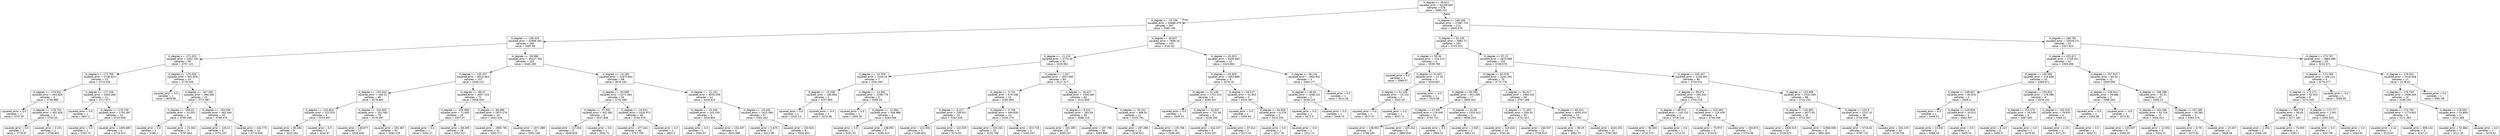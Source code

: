 digraph Tree {
node [shape=box, fontname="helvetica"] ;
edge [fontname="helvetica"] ;
0 [label="H_degree <= 49.612\nsquared_error = 62209.005\nsamples = 578\nvalue = 3485.231"] ;
1 [label="H_degree <= -15.706\nsquared_error = 54486.479\nsamples = 367\nvalue = 3395.746"] ;
0 -> 1 [labeldistance=2.5, labelangle=45, headlabel="True"] ;
2 [label="H_degree <= -156.316\nsquared_error = 42956.491\nsamples = 264\nvalue = 3487.09"] ;
1 -> 2 ;
3 [label="H_degree <= -171.025\nsquared_error = 1932.292\nsamples = 39\nvalue = 3757.121"] ;
2 -> 3 ;
4 [label="H_degree <= -177.756\nsquared_error = 1706.623\nsamples = 15\nvalue = 3723.155"] ;
3 -> 4 ;
5 [label="H_degree <= -179.501\nsquared_error = 643.828\nsamples = 4\nvalue = 3739.888"] ;
4 -> 5 ;
6 [label="squared_error = 0.0\nsamples = 1\nvalue = 3707.87"] ;
5 -> 6 ;
7 [label="H_degree <= -178.753\nsquared_error = 402.828\nsamples = 3\nvalue = 3750.56"] ;
5 -> 7 ;
8 [label="squared_error = 0.0\nsamples = 1\nvalue = 3778.87"] ;
7 -> 8 ;
9 [label="squared_error = 3.151\nsamples = 2\nvalue = 3736.405"] ;
7 -> 9 ;
10 [label="H_degree <= -177.258\nsquared_error = 1954.268\nsamples = 11\nvalue = 3717.071"] ;
4 -> 10 ;
11 [label="squared_error = 0.0\nsamples = 1\nvalue = 3657.2"] ;
10 -> 11 ;
12 [label="H_degree <= -176.759\nsquared_error = 1755.397\nsamples = 10\nvalue = 3723.058"] ;
10 -> 12 ;
13 [label="squared_error = 0.0\nsamples = 1\nvalue = 3783.75"] ;
12 -> 13 ;
14 [label="squared_error = 1495.685\nsamples = 9\nvalue = 3716.314"] ;
12 -> 14 ;
15 [label="H_degree <= -170.028\nsquared_error = 901.676\nsamples = 24\nvalue = 3778.349"] ;
3 -> 15 ;
16 [label="squared_error = 0.0\nsamples = 1\nvalue = 3878.66"] ;
15 -> 16 ;
17 [label="H_degree <= -167.285\nsquared_error = 484.365\nsamples = 23\nvalue = 3773.987"] ;
15 -> 17 ;
18 [label="H_degree <= -169.03\nsquared_error = 33.552\nsamples = 4\nvalue = 3795.408"] ;
17 -> 18 ;
19 [label="squared_error = 0.0\nsamples = 1\nvalue = 3788.1"] ;
18 -> 19 ;
20 [label="squared_error = 21.002\nsamples = 3\nvalue = 3797.843"] ;
18 -> 20 ;
21 [label="H_degree <= -163.296\nsquared_error = 462.344\nsamples = 19\nvalue = 3769.478"] ;
17 -> 21 ;
22 [label="squared_error = 126.12\nsamples = 6\nvalue = 3753.337"] ;
21 -> 22 ;
23 [label="squared_error = 441.775\nsamples = 13\nvalue = 3776.928"] ;
21 -> 23 ;
24 [label="H_degree <= -59.086\nsquared_error = 35237.766\nsamples = 225\nvalue = 3440.285"] ;
2 -> 24 ;
25 [label="H_degree <= -105.457\nsquared_error = 6014.563\nsamples = 157\nvalue = 3338.122"] ;
24 -> 25 ;
26 [label="H_degree <= -153.324\nsquared_error = 446.31\nsamples = 85\nvalue = 3278.892"] ;
25 -> 26 ;
27 [label="H_degree <= -153.823\nsquared_error = 222.915\nsamples = 6\nvalue = 3315.697"] ;
26 -> 27 ;
28 [label="squared_error = 90.284\nsamples = 5\nvalue = 3310.262"] ;
27 -> 28 ;
29 [label="squared_error = 0.0\nsamples = 1\nvalue = 3342.87"] ;
27 -> 29 ;
30 [label="H_degree <= -142.853\nsquared_error = 352.582\nsamples = 79\nvalue = 3276.097"] ;
26 -> 30 ;
31 [label="squared_error = 138.877\nsamples = 17\nvalue = 3250.449"] ;
30 -> 31 ;
32 [label="squared_error = 181.367\nsamples = 62\nvalue = 3283.129"] ;
30 -> 32 ;
33 [label="H_degree <= -86.51\nsquared_error = 3557.143\nsamples = 72\nvalue = 3408.046"] ;
25 -> 33 ;
34 [label="H_degree <= -104.958\nsquared_error = 71.805\nsamples = 29\nvalue = 3357.07"] ;
33 -> 34 ;
35 [label="squared_error = 0.0\nsamples = 1\nvalue = 3344.27"] ;
34 -> 35 ;
36 [label="squared_error = 68.309\nsamples = 28\nvalue = 3357.527"] ;
34 -> 36 ;
37 [label="H_degree <= -66.066\nsquared_error = 2973.276\nsamples = 43\nvalue = 3442.426"] ;
33 -> 37 ;
38 [label="squared_error = 2065.781\nsamples = 31\nvalue = 3462.271"] ;
37 -> 38 ;
39 [label="squared_error = 1671.889\nsamples = 12\nvalue = 3391.158"] ;
37 -> 39 ;
40 [label="H_degree <= -24.183\nsquared_error = 22973.842\nsamples = 68\nvalue = 3676.161"] ;
24 -> 40 ;
41 [label="H_degree <= -55.596\nsquared_error = 5271.464\nsamples = 54\nvalue = 3743.399"] ;
40 -> 41 ;
42 [label="H_degree <= -57.091\nsquared_error = 402.062\nsamples = 5\nvalue = 3537.846"] ;
41 -> 42 ;
43 [label="squared_error = 117.004\nsamples = 4\nvalue = 3546.628"] ;
42 -> 43 ;
44 [label="squared_error = 0.0\nsamples = 1\nvalue = 3502.72"] ;
42 -> 44 ;
45 [label="H_degree <= -24.931\nsquared_error = 1016.973\nsamples = 49\nvalue = 3764.374"] ;
41 -> 45 ;
46 [label="squared_error = 477.441\nsamples = 48\nvalue = 3767.756"] ;
45 -> 46 ;
47 [label="squared_error = 0.0\nsamples = 1\nvalue = 3602.0"] ;
45 -> 47 ;
48 [label="H_degree <= -21.191\nsquared_error = 6555.099\nsamples = 14\nvalue = 3416.813"] ;
40 -> 48 ;
49 [label="H_degree <= -23.435\nsquared_error = 241.159\nsamples = 5\nvalue = 3516.804"] ;
48 -> 49 ;
50 [label="squared_error = 0.0\nsamples = 1\nvalue = 3491.67"] ;
49 -> 50 ;
51 [label="squared_error = 104.037\nsamples = 4\nvalue = 3523.088"] ;
49 -> 51 ;
52 [label="H_degree <= -19.446\nsquared_error = 1422.399\nsamples = 9\nvalue = 3361.262"] ;
48 -> 52 ;
53 [label="squared_error = 5.679\nsamples = 3\nvalue = 3412.08"] ;
52 -> 53 ;
54 [label="squared_error = 193.923\nsamples = 6\nvalue = 3335.853"] ;
52 -> 54 ;
55 [label="H_degree <= 40.637\nsquared_error = 7838.16\nsamples = 103\nvalue = 3161.62"] ;
1 -> 55 ;
56 [label="H_degree <= -11.219\nsquared_error = 3776.49\nsamples = 91\nvalue = 3139.961"] ;
55 -> 56 ;
57 [label="H_degree <= -14.709\nsquared_error = 2104.23\nsamples = 7\nvalue = 3291.687"] ;
56 -> 57 ;
58 [label="H_degree <= -15.208\nsquared_error = 160.656\nsamples = 2\nvalue = 3257.805"] ;
57 -> 58 ;
59 [label="squared_error = 0.0\nsamples = 1\nvalue = 3245.13"] ;
58 -> 59 ;
60 [label="squared_error = -0.0\nsamples = 1\nvalue = 3270.48"] ;
58 -> 60 ;
61 [label="H_degree <= -13.961\nsquared_error = 2238.779\nsamples = 5\nvalue = 3305.24"] ;
57 -> 61 ;
62 [label="squared_error = 0.0\nsamples = 1\nvalue = 3391.93"] ;
61 -> 62 ;
63 [label="H_degree <= -12.964\nsquared_error = 449.988\nsamples = 4\nvalue = 3283.568"] ;
61 -> 63 ;
64 [label="squared_error = 0.0\nsamples = 1\nvalue = 3251.33"] ;
63 -> 64 ;
65 [label="squared_error = 138.092\nsamples = 3\nvalue = 3294.313"] ;
63 -> 65 ;
66 [label="H_degree <= 1.247\nsquared_error = 1837.585\nsamples = 84\nvalue = 3127.317"] ;
56 -> 66 ;
67 [label="H_degree <= -5.734\nsquared_error = 579.438\nsamples = 24\nvalue = 3165.964"] ;
66 -> 67 ;
68 [label="H_degree <= -8.227\nsquared_error = 238.921\nsamples = 10\nvalue = 3182.326"] ;
67 -> 68 ;
69 [label="squared_error = 222.933\nsamples = 5\nvalue = 3189.822"] ;
68 -> 69 ;
70 [label="squared_error = 142.529\nsamples = 5\nvalue = 3174.83"] ;
68 -> 70 ;
71 [label="H_degree <= -0.748\nsquared_error = 494.839\nsamples = 14\nvalue = 3154.276"] ;
67 -> 71 ;
72 [label="squared_error = 520.202\nsamples = 10\nvalue = 3150.768"] ;
71 -> 72 ;
73 [label="squared_error = 323.728\nsamples = 4\nvalue = 3163.047"] ;
71 -> 73 ;
74 [label="H_degree <= 26.427\nsquared_error = 1504.465\nsamples = 60\nvalue = 3111.859"] ;
66 -> 74 ;
75 [label="H_degree <= 9.224\nsquared_error = 283.39\nsamples = 39\nvalue = 3088.219"] ;
74 -> 75 ;
76 [label="squared_error = 101.285\nsamples = 9\nvalue = 3069.257"] ;
75 -> 76 ;
77 [label="squared_error = 197.786\nsamples = 30\nvalue = 3093.908"] ;
75 -> 77 ;
78 [label="H_degree <= 35.152\nsquared_error = 806.91\nsamples = 21\nvalue = 3155.761"] ;
74 -> 78 ;
79 [label="squared_error = 287.286\nsamples = 13\nvalue = 3136.912"] ;
78 -> 79 ;
80 [label="squared_error = 135.768\nsamples = 8\nvalue = 3186.391"] ;
78 -> 80 ;
81 [label="H_degree <= 45.623\nsquared_error = 8105.683\nsamples = 12\nvalue = 3325.864"] ;
55 -> 81 ;
82 [label="H_degree <= 43.629\nsquared_error = 1653.889\nsamples = 9\nvalue = 3279.76"] ;
81 -> 82 ;
83 [label="H_degree <= 41.136\nsquared_error = 1751.513\nsamples = 6\nvalue = 3264.447"] ;
82 -> 83 ;
84 [label="squared_error = 0.0\nsamples = 1\nvalue = 3340.01"] ;
83 -> 84 ;
85 [label="H_degree <= 42.632\nsquared_error = 731.46\nsamples = 5\nvalue = 3249.334"] ;
83 -> 85 ;
86 [label="squared_error = 514.237\nsamples = 3\nvalue = 3233.337"] ;
85 -> 86 ;
87 [label="squared_error = 97.614\nsamples = 2\nvalue = 3273.33"] ;
85 -> 87 ;
88 [label="H_degree <= 44.127\nsquared_error = 51.652\nsamples = 3\nvalue = 3310.387"] ;
82 -> 88 ;
89 [label="squared_error = 0.0\nsamples = 1\nvalue = 3300.65"] ;
88 -> 89 ;
90 [label="H_degree <= 44.626\nsquared_error = 6.376\nsamples = 2\nvalue = 3315.255"] ;
88 -> 90 ;
91 [label="squared_error = 0.0\nsamples = 1\nvalue = 3317.78"] ;
90 -> 91 ;
92 [label="squared_error = -0.0\nsamples = 1\nvalue = 3312.73"] ;
90 -> 92 ;
93 [label="H_degree <= 48.116\nsquared_error = 1953.932\nsamples = 3\nvalue = 3464.177"] ;
81 -> 93 ;
94 [label="H_degree <= 46.62\nsquared_error = 1048.141\nsamples = 2\nvalue = 3439.125"] ;
93 -> 94 ;
95 [label="squared_error = 0.0\nsamples = 1\nvalue = 3471.5"] ;
94 -> 95 ;
96 [label="squared_error = 0.0\nsamples = 1\nvalue = 3406.75"] ;
94 -> 96 ;
97 [label="squared_error = 0.0\nsamples = 1\nvalue = 3514.28"] ;
93 -> 97 ;
98 [label="H_degree <= 148.338\nsquared_error = 37487.732\nsamples = 211\nvalue = 3640.876"] ;
0 -> 98 [labeldistance=2.5, labelangle=-45, headlabel="False"] ;
99 [label="H_degree <= 52.105\nsquared_error = 3883.72\nsamples = 159\nvalue = 3743.323"] ;
98 -> 99 ;
100 [label="H_degree <= 50.36\nsquared_error = 316.213\nsamples = 4\nvalue = 3539.785"] ;
99 -> 100 ;
101 [label="squared_error = 0.0\nsamples = 1\nvalue = 3569.57"] ;
100 -> 101 ;
102 [label="H_degree <= 51.607\nsquared_error = 27.33\nsamples = 3\nvalue = 3529.857"] ;
100 -> 102 ;
103 [label="H_degree <= 51.108\nsquared_error = 23.232\nsamples = 2\nvalue = 3532.29"] ;
102 -> 103 ;
104 [label="squared_error = 0.0\nsamples = 1\nvalue = 3527.47"] ;
103 -> 104 ;
105 [label="squared_error = 0.0\nsamples = 1\nvalue = 3537.11"] ;
103 -> 105 ;
106 [label="squared_error = -0.0\nsamples = 1\nvalue = 3524.99"] ;
102 -> 106 ;
107 [label="H_degree <= 97.23\nsquared_error = 2879.089\nsamples = 155\nvalue = 3748.576"] ;
99 -> 107 ;
108 [label="H_degree <= 62.078\nsquared_error = 2243.291\nsamples = 75\nvalue = 3774.778"] ;
107 -> 108 ;
109 [label="H_degree <= 60.582\nsquared_error = 913.485\nsamples = 17\nvalue = 3800.402"] ;
108 -> 109 ;
110 [label="H_degree <= 57.091\nsquared_error = 278.449\nsamples = 14\nvalue = 3792.731"] ;
109 -> 110 ;
111 [label="squared_error = 138.953\nsamples = 9\nvalue = 3788.183"] ;
110 -> 111 ;
112 [label="squared_error = 425.322\nsamples = 5\nvalue = 3800.916"] ;
110 -> 112 ;
113 [label="H_degree <= 61.08\nsquared_error = 2320.622\nsamples = 3\nvalue = 3836.203"] ;
109 -> 113 ;
114 [label="squared_error = 0.0\nsamples = 1\nvalue = 3904.31"] ;
113 -> 114 ;
115 [label="squared_error = 2.045\nsamples = 2\nvalue = 3802.15"] ;
113 -> 115 ;
116 [label="H_degree <= 84.017\nsquared_error = 2384.202\nsamples = 58\nvalue = 3767.268"] ;
108 -> 116 ;
117 [label="H_degree <= 71.053\nsquared_error = 339.35\nsamples = 35\nvalue = 3751.611"] ;
116 -> 117 ;
118 [label="squared_error = 319.616\nsamples = 14\nvalue = 3761.65"] ;
117 -> 118 ;
119 [label="squared_error = 240.537\nsamples = 21\nvalue = 3744.919"] ;
117 -> 119 ;
120 [label="H_degree <= 85.014\nsquared_error = 4555.319\nsamples = 23\nvalue = 3791.092"] ;
116 -> 120 ;
121 [label="squared_error = 90.25\nsamples = 2\nvalue = 3882.75"] ;
120 -> 121 ;
122 [label="squared_error = 4104.253\nsamples = 21\nvalue = 3782.363"] ;
120 -> 122 ;
123 [label="H_degree <= 105.457\nsquared_error = 2228.092\nsamples = 80\nvalue = 3724.012"] ;
107 -> 123 ;
124 [label="H_degree <= 99.474\nsquared_error = 200.542\nsamples = 12\nvalue = 3740.218"] ;
123 -> 124 ;
125 [label="H_degree <= 98.975\nsquared_error = 143.132\nsamples = 4\nvalue = 3728.118"] ;
124 -> 125 ;
126 [label="squared_error = 92.602\nsamples = 3\nvalue = 3733.073"] ;
125 -> 126 ;
127 [label="squared_error = 0.0\nsamples = 1\nvalue = 3713.25"] ;
125 -> 127 ;
128 [label="H_degree <= 103.463\nsquared_error = 119.439\nsamples = 8\nvalue = 3746.268"] ;
124 -> 128 ;
129 [label="squared_error = 70.973\nsamples = 6\nvalue = 3743.67"] ;
128 -> 129 ;
130 [label="squared_error = 183.874\nsamples = 2\nvalue = 3754.06"] ;
128 -> 130 ;
131 [label="H_degree <= 123.906\nsquared_error = 2531.369\nsamples = 68\nvalue = 3721.152"] ;
123 -> 131 ;
132 [label="H_degree <= 120.665\nsquared_error = 4077.62\nsamples = 30\nvalue = 3713.947"] ;
131 -> 132 ;
133 [label="squared_error = 1006.515\nsamples = 24\nvalue = 3726.973"] ;
132 -> 133 ;
134 [label="squared_error = 12968.506\nsamples = 6\nvalue = 3661.843"] ;
132 -> 134 ;
135 [label="H_degree <= 125.9\nsquared_error = 1237.32\nsamples = 38\nvalue = 3726.839"] ;
131 -> 135 ;
136 [label="squared_error = 4716.62\nsamples = 4\nvalue = 3795.715"] ;
135 -> 136 ;
137 [label="squared_error = 204.229\nsamples = 34\nvalue = 3718.736"] ;
135 -> 137 ;
138 [label="H_degree <= 168.781\nsquared_error = 10019.271\nsamples = 52\nvalue = 3327.623"] ;
98 -> 138 ;
139 [label="H_degree <= 155.817\nsquared_error = 2728.251\nsamples = 32\nvalue = 3393.406"] ;
138 -> 139 ;
140 [label="H_degree <= 150.582\nsquared_error = 216.846\nsamples = 10\nvalue = 3468.971"] ;
139 -> 140 ;
141 [label="H_degree <= 148.837\nsquared_error = 83.876\nsamples = 4\nvalue = 3458.2"] ;
140 -> 141 ;
142 [label="squared_error = 0.0\nsamples = 1\nvalue = 3445.01"] ;
141 -> 142 ;
143 [label="H_degree <= 149.834\nsquared_error = 34.512\nsamples = 3\nvalue = 3462.597"] ;
141 -> 143 ;
144 [label="squared_error = 13.032\nsamples = 2\nvalue = 3466.19"] ;
143 -> 144 ;
145 [label="squared_error = 0.0\nsamples = 1\nvalue = 3455.41"] ;
143 -> 145 ;
146 [label="H_degree <= 153.823\nsquared_error = 176.588\nsamples = 6\nvalue = 3476.152"] ;
140 -> 146 ;
147 [label="H_degree <= 152.576\nsquared_error = 34.549\nsamples = 3\nvalue = 3487.083"] ;
146 -> 147 ;
148 [label="squared_error = 8.123\nsamples = 2\nvalue = 3490.9"] ;
147 -> 148 ;
149 [label="squared_error = 0.0\nsamples = 1\nvalue = 3479.45"] ;
147 -> 149 ;
150 [label="H_degree <= 155.319\nsquared_error = 79.625\nsamples = 3\nvalue = 3465.22"] ;
146 -> 150 ;
151 [label="squared_error = 2.25\nsamples = 2\nvalue = 3471.47"] ;
150 -> 151 ;
152 [label="squared_error = 0.0\nsamples = 1\nvalue = 3452.72"] ;
150 -> 152 ;
153 [label="H_degree <= 157.812\nsquared_error = 94.54\nsamples = 22\nvalue = 3359.058"] ;
139 -> 153 ;
154 [label="H_degree <= 156.814\nsquared_error = 29.866\nsamples = 2\nvalue = 3368.345"] ;
153 -> 154 ;
155 [label="squared_error = 0.0\nsamples = 1\nvalue = 3362.88"] ;
154 -> 155 ;
156 [label="squared_error = -0.0\nsamples = 1\nvalue = 3373.81"] ;
154 -> 156 ;
157 [label="H_degree <= 166.288\nsquared_error = 91.52\nsamples = 20\nvalue = 3358.13"] ;
153 -> 157 ;
158 [label="H_degree <= 163.296\nsquared_error = 91.728\nsamples = 15\nvalue = 3356.414"] ;
157 -> 158 ;
159 [label="squared_error = 133.007\nsamples = 9\nvalue = 3358.59"] ;
158 -> 159 ;
160 [label="squared_error = 12.054\nsamples = 6\nvalue = 3353.15"] ;
158 -> 160 ;
161 [label="H_degree <= 167.285\nsquared_error = 55.582\nsamples = 5\nvalue = 3363.276"] ;
157 -> 161 ;
162 [label="squared_error = 6.76\nsamples = 2\nvalue = 3370.92"] ;
161 -> 162 ;
163 [label="squared_error = 23.207\nsamples = 3\nvalue = 3358.18"] ;
161 -> 163 ;
164 [label="H_degree <= 173.767\nsquared_error = 3683.088\nsamples = 20\nvalue = 3222.371"] ;
138 -> 164 ;
165 [label="H_degree <= 173.269\nsquared_error = 106.214\nsamples = 9\nvalue = 3276.077"] ;
164 -> 165 ;
166 [label="H_degree <= 172.271\nsquared_error = 92.503\nsamples = 8\nvalue = 3274.345"] ;
165 -> 166 ;
167 [label="H_degree <= 169.778\nsquared_error = 90.65\nsamples = 6\nvalue = 3277.182"] ;
166 -> 167 ;
168 [label="squared_error = 1.452\nsamples = 2\nvalue = 3268.145"] ;
167 -> 168 ;
169 [label="squared_error = 74.003\nsamples = 4\nvalue = 3281.7"] ;
167 -> 169 ;
170 [label="H_degree <= 172.77\nsquared_error = 1.501\nsamples = 2\nvalue = 3265.835"] ;
166 -> 170 ;
171 [label="squared_error = 0.0\nsamples = 1\nvalue = 3267.06"] ;
170 -> 171 ;
172 [label="squared_error = 0.0\nsamples = 1\nvalue = 3264.61"] ;
170 -> 172 ;
173 [label="squared_error = -0.0\nsamples = 1\nvalue = 3289.93"] ;
165 -> 173 ;
174 [label="H_degree <= 179.501\nsquared_error = 2318.928\nsamples = 11\nvalue = 3178.43"] ;
164 -> 174 ;
175 [label="H_degree <= 176.759\nsquared_error = 1508.349\nsamples = 10\nvalue = 3188.165"] ;
174 -> 175 ;
176 [label="H_degree <= 174.765\nsquared_error = 1773.602\nsamples = 6\nvalue = 3171.363"] ;
175 -> 176 ;
177 [label="squared_error = 2.22\nsamples = 2\nvalue = 3219.67"] ;
176 -> 177 ;
178 [label="squared_error = 909.142\nsamples = 4\nvalue = 3147.21"] ;
176 -> 178 ;
179 [label="H_degree <= 178.504\nsquared_error = 51.859\nsamples = 4\nvalue = 3213.368"] ;
175 -> 179 ;
180 [label="squared_error = 52.864\nsamples = 3\nvalue = 3211.35"] ;
179 -> 180 ;
181 [label="squared_error = 0.0\nsamples = 1\nvalue = 3219.42"] ;
179 -> 181 ;
182 [label="squared_error = 0.0\nsamples = 1\nvalue = 3081.08"] ;
174 -> 182 ;
}
